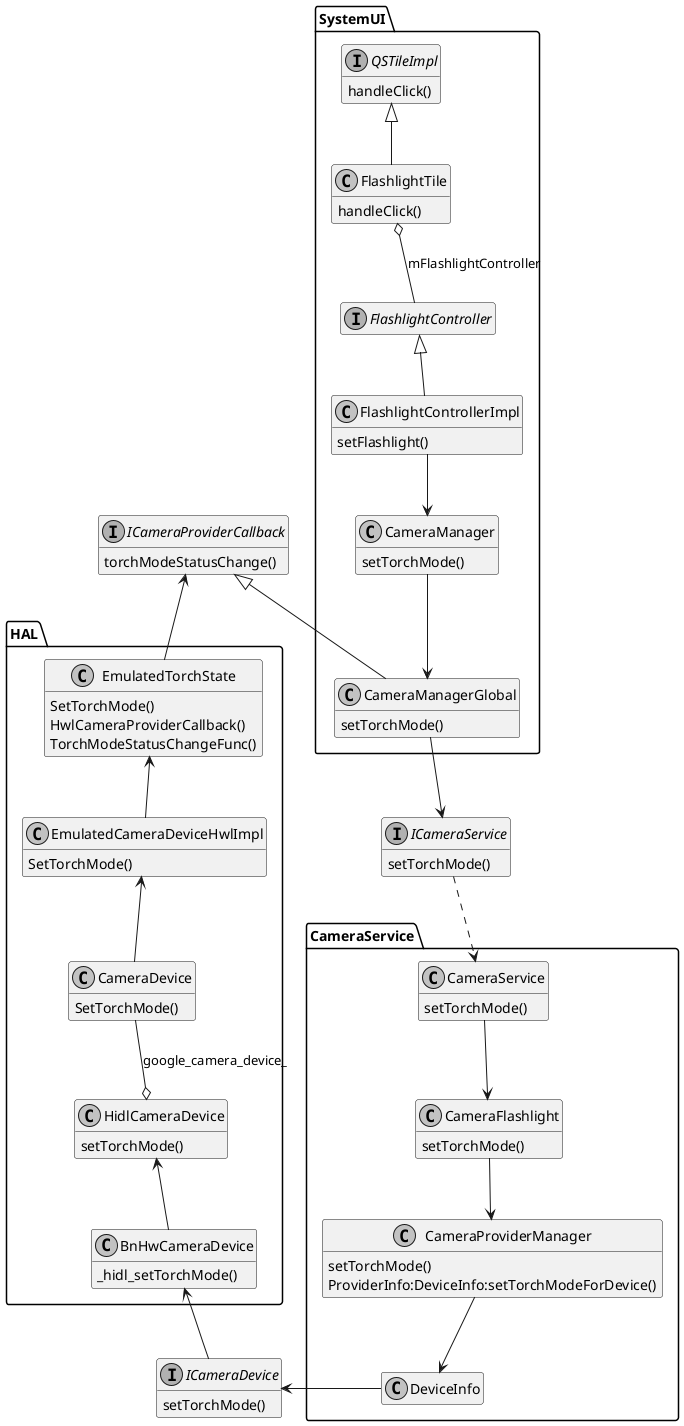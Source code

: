 @startuml

skinparam {
    monochrome true
}

hide empty members

interface ICameraService
ICameraService : setTorchMode()

interface ICameraDevice
ICameraDevice : setTorchMode()

interface ICameraProviderCallback
ICameraProviderCallback : torchModeStatusChange()

namespace SystemUI {
    interface FlashlightController
    interface QSTileImpl
    QSTileImpl <|-- FlashlightTile
    FlashlightTile o-- FlashlightController : mFlashlightController
    FlashlightController<|--FlashlightControllerImpl
    FlashlightControllerImpl-->CameraManager
    CameraManager-->CameraManagerGlobal
    CameraManagerGlobal-->.ICameraService

    FlashlightTile : handleClick()
    QSTileImpl : handleClick()
    FlashlightControllerImpl : setFlashlight()
    CameraManager : setTorchMode()
    CameraManagerGlobal : setTorchMode()

    .ICameraProviderCallback<|--CameraManagerGlobal
}

namespace CameraService {
    .ICameraService..>CameraService
    CameraService-->CameraFlashlight
    CameraFlashlight-->CameraProviderManager
    CameraProviderManager-->DeviceInfo
    DeviceInfo-right->.ICameraDevice

    CameraService : setTorchMode()
    CameraFlashlight : setTorchMode()
    CameraProviderManager : setTorchMode()
    CameraProviderManager : ProviderInfo:DeviceInfo:setTorchModeForDevice()
}

namespace HAL {
    .ICameraDevice-up->BnHwCameraDevice
    BnHwCameraDevice-up->HidlCameraDevice
    HidlCameraDevice o-up- CameraDevice : google_camera_device_
    CameraDevice-up->EmulatedCameraDeviceHwlImpl
    EmulatedCameraDeviceHwlImpl-up->EmulatedTorchState
    EmulatedTorchState-up->.ICameraProviderCallback

    BnHwCameraDevice : _hidl_setTorchMode()
    HidlCameraDevice : setTorchMode()
    CameraDevice : SetTorchMode()
    EmulatedCameraDeviceHwlImpl : SetTorchMode()
    EmulatedTorchState : SetTorchMode()
    EmulatedTorchState : HwlCameraProviderCallback()
    EmulatedTorchState : TorchModeStatusChangeFunc()
}

@enduml